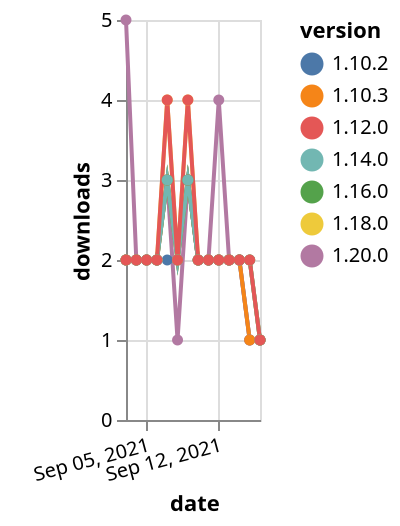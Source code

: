 {"$schema": "https://vega.github.io/schema/vega-lite/v5.json", "description": "A simple bar chart with embedded data.", "data": {"values": [{"date": "2021-09-03", "total": 1900, "delta": 2, "version": "1.10.2"}, {"date": "2021-09-04", "total": 1902, "delta": 2, "version": "1.10.2"}, {"date": "2021-09-05", "total": 1904, "delta": 2, "version": "1.10.2"}, {"date": "2021-09-06", "total": 1906, "delta": 2, "version": "1.10.2"}, {"date": "2021-09-07", "total": 1908, "delta": 2, "version": "1.10.2"}, {"date": "2021-09-08", "total": 1910, "delta": 2, "version": "1.10.2"}, {"date": "2021-09-09", "total": 1913, "delta": 3, "version": "1.10.2"}, {"date": "2021-09-10", "total": 1915, "delta": 2, "version": "1.10.2"}, {"date": "2021-09-11", "total": 1917, "delta": 2, "version": "1.10.2"}, {"date": "2021-09-12", "total": 1919, "delta": 2, "version": "1.10.2"}, {"date": "2021-09-13", "total": 1921, "delta": 2, "version": "1.10.2"}, {"date": "2021-09-14", "total": 1923, "delta": 2, "version": "1.10.2"}, {"date": "2021-09-15", "total": 1924, "delta": 1, "version": "1.10.2"}, {"date": "2021-09-16", "total": 1925, "delta": 1, "version": "1.10.2"}, {"date": "2021-09-03", "total": 712, "delta": 2, "version": "1.18.0"}, {"date": "2021-09-04", "total": 714, "delta": 2, "version": "1.18.0"}, {"date": "2021-09-05", "total": 716, "delta": 2, "version": "1.18.0"}, {"date": "2021-09-06", "total": 718, "delta": 2, "version": "1.18.0"}, {"date": "2021-09-07", "total": 722, "delta": 4, "version": "1.18.0"}, {"date": "2021-09-08", "total": 724, "delta": 2, "version": "1.18.0"}, {"date": "2021-09-09", "total": 728, "delta": 4, "version": "1.18.0"}, {"date": "2021-09-10", "total": 730, "delta": 2, "version": "1.18.0"}, {"date": "2021-09-11", "total": 732, "delta": 2, "version": "1.18.0"}, {"date": "2021-09-12", "total": 734, "delta": 2, "version": "1.18.0"}, {"date": "2021-09-13", "total": 736, "delta": 2, "version": "1.18.0"}, {"date": "2021-09-14", "total": 738, "delta": 2, "version": "1.18.0"}, {"date": "2021-09-15", "total": 740, "delta": 2, "version": "1.18.0"}, {"date": "2021-09-16", "total": 741, "delta": 1, "version": "1.18.0"}, {"date": "2021-09-03", "total": 232, "delta": 5, "version": "1.20.0"}, {"date": "2021-09-04", "total": 234, "delta": 2, "version": "1.20.0"}, {"date": "2021-09-05", "total": 236, "delta": 2, "version": "1.20.0"}, {"date": "2021-09-06", "total": 238, "delta": 2, "version": "1.20.0"}, {"date": "2021-09-07", "total": 241, "delta": 3, "version": "1.20.0"}, {"date": "2021-09-08", "total": 242, "delta": 1, "version": "1.20.0"}, {"date": "2021-09-09", "total": 245, "delta": 3, "version": "1.20.0"}, {"date": "2021-09-10", "total": 247, "delta": 2, "version": "1.20.0"}, {"date": "2021-09-11", "total": 249, "delta": 2, "version": "1.20.0"}, {"date": "2021-09-12", "total": 253, "delta": 4, "version": "1.20.0"}, {"date": "2021-09-13", "total": 255, "delta": 2, "version": "1.20.0"}, {"date": "2021-09-14", "total": 257, "delta": 2, "version": "1.20.0"}, {"date": "2021-09-15", "total": 258, "delta": 1, "version": "1.20.0"}, {"date": "2021-09-16", "total": 259, "delta": 1, "version": "1.20.0"}, {"date": "2021-09-03", "total": 2042, "delta": 2, "version": "1.10.3"}, {"date": "2021-09-04", "total": 2044, "delta": 2, "version": "1.10.3"}, {"date": "2021-09-05", "total": 2046, "delta": 2, "version": "1.10.3"}, {"date": "2021-09-06", "total": 2048, "delta": 2, "version": "1.10.3"}, {"date": "2021-09-07", "total": 2051, "delta": 3, "version": "1.10.3"}, {"date": "2021-09-08", "total": 2053, "delta": 2, "version": "1.10.3"}, {"date": "2021-09-09", "total": 2056, "delta": 3, "version": "1.10.3"}, {"date": "2021-09-10", "total": 2058, "delta": 2, "version": "1.10.3"}, {"date": "2021-09-11", "total": 2060, "delta": 2, "version": "1.10.3"}, {"date": "2021-09-12", "total": 2062, "delta": 2, "version": "1.10.3"}, {"date": "2021-09-13", "total": 2064, "delta": 2, "version": "1.10.3"}, {"date": "2021-09-14", "total": 2066, "delta": 2, "version": "1.10.3"}, {"date": "2021-09-15", "total": 2067, "delta": 1, "version": "1.10.3"}, {"date": "2021-09-16", "total": 2068, "delta": 1, "version": "1.10.3"}, {"date": "2021-09-03", "total": 1027, "delta": 2, "version": "1.16.0"}, {"date": "2021-09-04", "total": 1029, "delta": 2, "version": "1.16.0"}, {"date": "2021-09-05", "total": 1031, "delta": 2, "version": "1.16.0"}, {"date": "2021-09-06", "total": 1033, "delta": 2, "version": "1.16.0"}, {"date": "2021-09-07", "total": 1036, "delta": 3, "version": "1.16.0"}, {"date": "2021-09-08", "total": 1038, "delta": 2, "version": "1.16.0"}, {"date": "2021-09-09", "total": 1041, "delta": 3, "version": "1.16.0"}, {"date": "2021-09-10", "total": 1043, "delta": 2, "version": "1.16.0"}, {"date": "2021-09-11", "total": 1045, "delta": 2, "version": "1.16.0"}, {"date": "2021-09-12", "total": 1047, "delta": 2, "version": "1.16.0"}, {"date": "2021-09-13", "total": 1049, "delta": 2, "version": "1.16.0"}, {"date": "2021-09-14", "total": 1051, "delta": 2, "version": "1.16.0"}, {"date": "2021-09-15", "total": 1053, "delta": 2, "version": "1.16.0"}, {"date": "2021-09-16", "total": 1054, "delta": 1, "version": "1.16.0"}, {"date": "2021-09-03", "total": 1470, "delta": 2, "version": "1.14.0"}, {"date": "2021-09-04", "total": 1472, "delta": 2, "version": "1.14.0"}, {"date": "2021-09-05", "total": 1474, "delta": 2, "version": "1.14.0"}, {"date": "2021-09-06", "total": 1476, "delta": 2, "version": "1.14.0"}, {"date": "2021-09-07", "total": 1479, "delta": 3, "version": "1.14.0"}, {"date": "2021-09-08", "total": 1481, "delta": 2, "version": "1.14.0"}, {"date": "2021-09-09", "total": 1484, "delta": 3, "version": "1.14.0"}, {"date": "2021-09-10", "total": 1486, "delta": 2, "version": "1.14.0"}, {"date": "2021-09-11", "total": 1488, "delta": 2, "version": "1.14.0"}, {"date": "2021-09-12", "total": 1490, "delta": 2, "version": "1.14.0"}, {"date": "2021-09-13", "total": 1492, "delta": 2, "version": "1.14.0"}, {"date": "2021-09-14", "total": 1494, "delta": 2, "version": "1.14.0"}, {"date": "2021-09-15", "total": 1496, "delta": 2, "version": "1.14.0"}, {"date": "2021-09-16", "total": 1497, "delta": 1, "version": "1.14.0"}, {"date": "2021-09-03", "total": 1963, "delta": 2, "version": "1.12.0"}, {"date": "2021-09-04", "total": 1965, "delta": 2, "version": "1.12.0"}, {"date": "2021-09-05", "total": 1967, "delta": 2, "version": "1.12.0"}, {"date": "2021-09-06", "total": 1969, "delta": 2, "version": "1.12.0"}, {"date": "2021-09-07", "total": 1973, "delta": 4, "version": "1.12.0"}, {"date": "2021-09-08", "total": 1975, "delta": 2, "version": "1.12.0"}, {"date": "2021-09-09", "total": 1979, "delta": 4, "version": "1.12.0"}, {"date": "2021-09-10", "total": 1981, "delta": 2, "version": "1.12.0"}, {"date": "2021-09-11", "total": 1983, "delta": 2, "version": "1.12.0"}, {"date": "2021-09-12", "total": 1985, "delta": 2, "version": "1.12.0"}, {"date": "2021-09-13", "total": 1987, "delta": 2, "version": "1.12.0"}, {"date": "2021-09-14", "total": 1989, "delta": 2, "version": "1.12.0"}, {"date": "2021-09-15", "total": 1991, "delta": 2, "version": "1.12.0"}, {"date": "2021-09-16", "total": 1992, "delta": 1, "version": "1.12.0"}]}, "width": "container", "mark": {"type": "line", "point": {"filled": true}}, "encoding": {"x": {"field": "date", "type": "temporal", "timeUnit": "yearmonthdate", "title": "date", "axis": {"labelAngle": -15}}, "y": {"field": "delta", "type": "quantitative", "title": "downloads"}, "color": {"field": "version", "type": "nominal"}, "tooltip": {"field": "delta"}}}